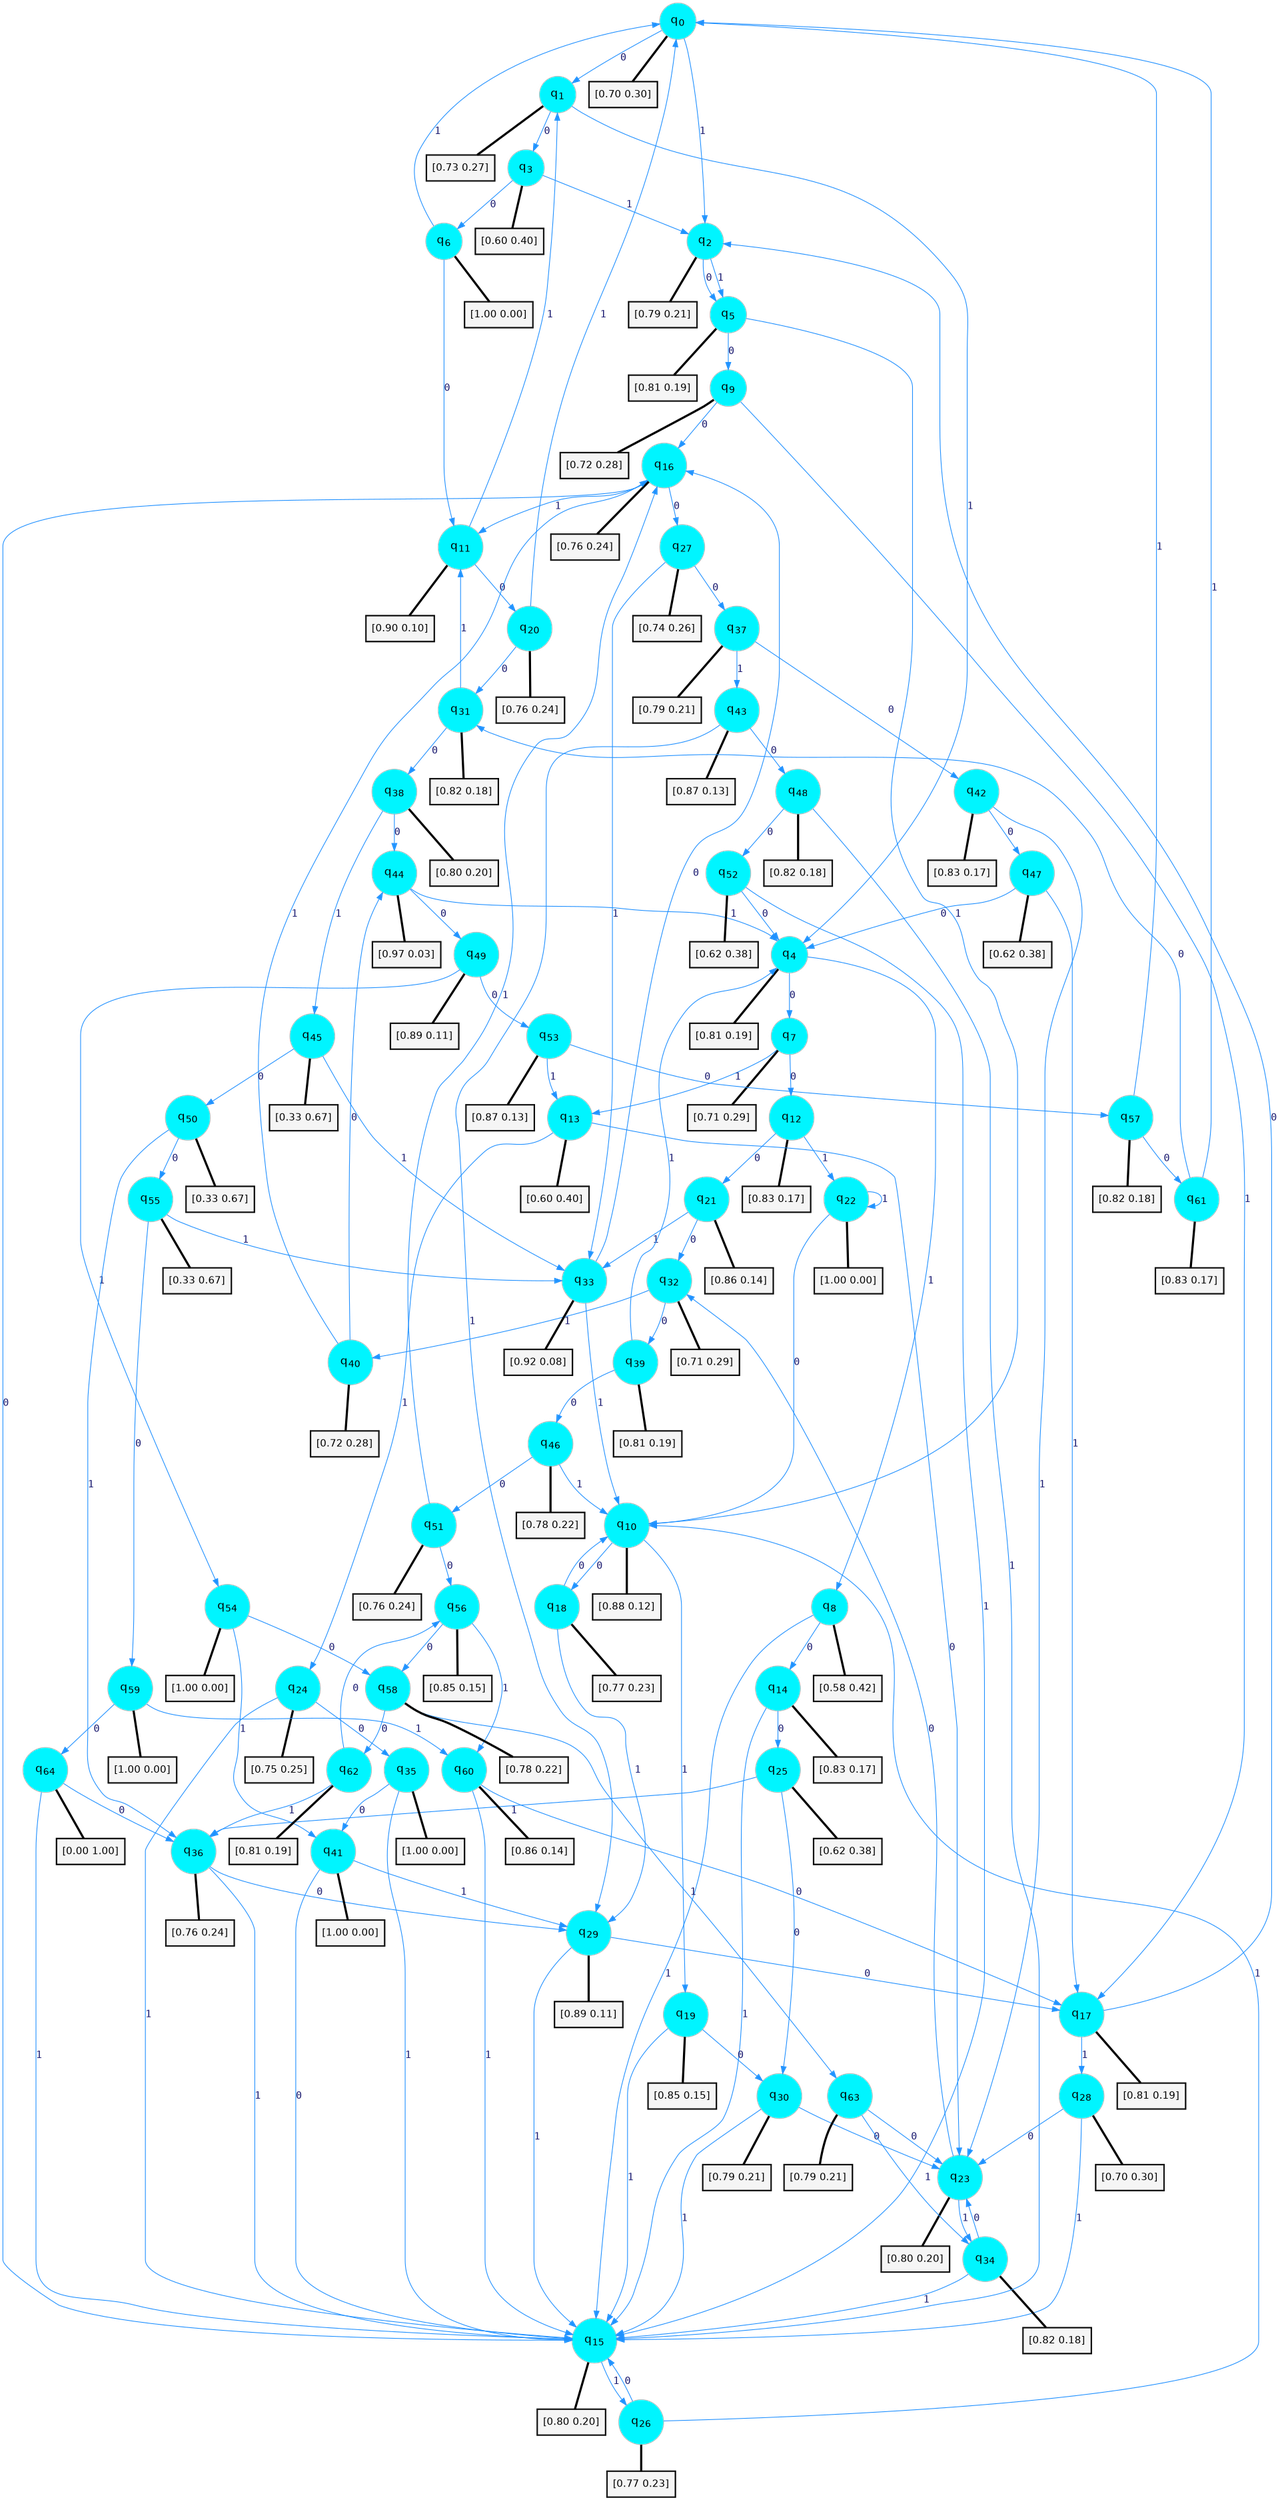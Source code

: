 digraph G {
graph [
bgcolor=transparent, dpi=300, rankdir=TD, size="40,25"];
node [
color=gray, fillcolor=turquoise1, fontcolor=black, fontname=Helvetica, fontsize=16, fontweight=bold, shape=circle, style=filled];
edge [
arrowsize=1, color=dodgerblue1, fontcolor=midnightblue, fontname=courier, fontweight=bold, penwidth=1, style=solid, weight=20];
0[label=<q<SUB>0</SUB>>];
1[label=<q<SUB>1</SUB>>];
2[label=<q<SUB>2</SUB>>];
3[label=<q<SUB>3</SUB>>];
4[label=<q<SUB>4</SUB>>];
5[label=<q<SUB>5</SUB>>];
6[label=<q<SUB>6</SUB>>];
7[label=<q<SUB>7</SUB>>];
8[label=<q<SUB>8</SUB>>];
9[label=<q<SUB>9</SUB>>];
10[label=<q<SUB>10</SUB>>];
11[label=<q<SUB>11</SUB>>];
12[label=<q<SUB>12</SUB>>];
13[label=<q<SUB>13</SUB>>];
14[label=<q<SUB>14</SUB>>];
15[label=<q<SUB>15</SUB>>];
16[label=<q<SUB>16</SUB>>];
17[label=<q<SUB>17</SUB>>];
18[label=<q<SUB>18</SUB>>];
19[label=<q<SUB>19</SUB>>];
20[label=<q<SUB>20</SUB>>];
21[label=<q<SUB>21</SUB>>];
22[label=<q<SUB>22</SUB>>];
23[label=<q<SUB>23</SUB>>];
24[label=<q<SUB>24</SUB>>];
25[label=<q<SUB>25</SUB>>];
26[label=<q<SUB>26</SUB>>];
27[label=<q<SUB>27</SUB>>];
28[label=<q<SUB>28</SUB>>];
29[label=<q<SUB>29</SUB>>];
30[label=<q<SUB>30</SUB>>];
31[label=<q<SUB>31</SUB>>];
32[label=<q<SUB>32</SUB>>];
33[label=<q<SUB>33</SUB>>];
34[label=<q<SUB>34</SUB>>];
35[label=<q<SUB>35</SUB>>];
36[label=<q<SUB>36</SUB>>];
37[label=<q<SUB>37</SUB>>];
38[label=<q<SUB>38</SUB>>];
39[label=<q<SUB>39</SUB>>];
40[label=<q<SUB>40</SUB>>];
41[label=<q<SUB>41</SUB>>];
42[label=<q<SUB>42</SUB>>];
43[label=<q<SUB>43</SUB>>];
44[label=<q<SUB>44</SUB>>];
45[label=<q<SUB>45</SUB>>];
46[label=<q<SUB>46</SUB>>];
47[label=<q<SUB>47</SUB>>];
48[label=<q<SUB>48</SUB>>];
49[label=<q<SUB>49</SUB>>];
50[label=<q<SUB>50</SUB>>];
51[label=<q<SUB>51</SUB>>];
52[label=<q<SUB>52</SUB>>];
53[label=<q<SUB>53</SUB>>];
54[label=<q<SUB>54</SUB>>];
55[label=<q<SUB>55</SUB>>];
56[label=<q<SUB>56</SUB>>];
57[label=<q<SUB>57</SUB>>];
58[label=<q<SUB>58</SUB>>];
59[label=<q<SUB>59</SUB>>];
60[label=<q<SUB>60</SUB>>];
61[label=<q<SUB>61</SUB>>];
62[label=<q<SUB>62</SUB>>];
63[label=<q<SUB>63</SUB>>];
64[label=<q<SUB>64</SUB>>];
65[label="[0.70 0.30]", shape=box,fontcolor=black, fontname=Helvetica, fontsize=14, penwidth=2, fillcolor=whitesmoke,color=black];
66[label="[0.73 0.27]", shape=box,fontcolor=black, fontname=Helvetica, fontsize=14, penwidth=2, fillcolor=whitesmoke,color=black];
67[label="[0.79 0.21]", shape=box,fontcolor=black, fontname=Helvetica, fontsize=14, penwidth=2, fillcolor=whitesmoke,color=black];
68[label="[0.60 0.40]", shape=box,fontcolor=black, fontname=Helvetica, fontsize=14, penwidth=2, fillcolor=whitesmoke,color=black];
69[label="[0.81 0.19]", shape=box,fontcolor=black, fontname=Helvetica, fontsize=14, penwidth=2, fillcolor=whitesmoke,color=black];
70[label="[0.81 0.19]", shape=box,fontcolor=black, fontname=Helvetica, fontsize=14, penwidth=2, fillcolor=whitesmoke,color=black];
71[label="[1.00 0.00]", shape=box,fontcolor=black, fontname=Helvetica, fontsize=14, penwidth=2, fillcolor=whitesmoke,color=black];
72[label="[0.71 0.29]", shape=box,fontcolor=black, fontname=Helvetica, fontsize=14, penwidth=2, fillcolor=whitesmoke,color=black];
73[label="[0.58 0.42]", shape=box,fontcolor=black, fontname=Helvetica, fontsize=14, penwidth=2, fillcolor=whitesmoke,color=black];
74[label="[0.72 0.28]", shape=box,fontcolor=black, fontname=Helvetica, fontsize=14, penwidth=2, fillcolor=whitesmoke,color=black];
75[label="[0.88 0.12]", shape=box,fontcolor=black, fontname=Helvetica, fontsize=14, penwidth=2, fillcolor=whitesmoke,color=black];
76[label="[0.90 0.10]", shape=box,fontcolor=black, fontname=Helvetica, fontsize=14, penwidth=2, fillcolor=whitesmoke,color=black];
77[label="[0.83 0.17]", shape=box,fontcolor=black, fontname=Helvetica, fontsize=14, penwidth=2, fillcolor=whitesmoke,color=black];
78[label="[0.60 0.40]", shape=box,fontcolor=black, fontname=Helvetica, fontsize=14, penwidth=2, fillcolor=whitesmoke,color=black];
79[label="[0.83 0.17]", shape=box,fontcolor=black, fontname=Helvetica, fontsize=14, penwidth=2, fillcolor=whitesmoke,color=black];
80[label="[0.80 0.20]", shape=box,fontcolor=black, fontname=Helvetica, fontsize=14, penwidth=2, fillcolor=whitesmoke,color=black];
81[label="[0.76 0.24]", shape=box,fontcolor=black, fontname=Helvetica, fontsize=14, penwidth=2, fillcolor=whitesmoke,color=black];
82[label="[0.81 0.19]", shape=box,fontcolor=black, fontname=Helvetica, fontsize=14, penwidth=2, fillcolor=whitesmoke,color=black];
83[label="[0.77 0.23]", shape=box,fontcolor=black, fontname=Helvetica, fontsize=14, penwidth=2, fillcolor=whitesmoke,color=black];
84[label="[0.85 0.15]", shape=box,fontcolor=black, fontname=Helvetica, fontsize=14, penwidth=2, fillcolor=whitesmoke,color=black];
85[label="[0.76 0.24]", shape=box,fontcolor=black, fontname=Helvetica, fontsize=14, penwidth=2, fillcolor=whitesmoke,color=black];
86[label="[0.86 0.14]", shape=box,fontcolor=black, fontname=Helvetica, fontsize=14, penwidth=2, fillcolor=whitesmoke,color=black];
87[label="[1.00 0.00]", shape=box,fontcolor=black, fontname=Helvetica, fontsize=14, penwidth=2, fillcolor=whitesmoke,color=black];
88[label="[0.80 0.20]", shape=box,fontcolor=black, fontname=Helvetica, fontsize=14, penwidth=2, fillcolor=whitesmoke,color=black];
89[label="[0.75 0.25]", shape=box,fontcolor=black, fontname=Helvetica, fontsize=14, penwidth=2, fillcolor=whitesmoke,color=black];
90[label="[0.62 0.38]", shape=box,fontcolor=black, fontname=Helvetica, fontsize=14, penwidth=2, fillcolor=whitesmoke,color=black];
91[label="[0.77 0.23]", shape=box,fontcolor=black, fontname=Helvetica, fontsize=14, penwidth=2, fillcolor=whitesmoke,color=black];
92[label="[0.74 0.26]", shape=box,fontcolor=black, fontname=Helvetica, fontsize=14, penwidth=2, fillcolor=whitesmoke,color=black];
93[label="[0.70 0.30]", shape=box,fontcolor=black, fontname=Helvetica, fontsize=14, penwidth=2, fillcolor=whitesmoke,color=black];
94[label="[0.89 0.11]", shape=box,fontcolor=black, fontname=Helvetica, fontsize=14, penwidth=2, fillcolor=whitesmoke,color=black];
95[label="[0.79 0.21]", shape=box,fontcolor=black, fontname=Helvetica, fontsize=14, penwidth=2, fillcolor=whitesmoke,color=black];
96[label="[0.82 0.18]", shape=box,fontcolor=black, fontname=Helvetica, fontsize=14, penwidth=2, fillcolor=whitesmoke,color=black];
97[label="[0.71 0.29]", shape=box,fontcolor=black, fontname=Helvetica, fontsize=14, penwidth=2, fillcolor=whitesmoke,color=black];
98[label="[0.92 0.08]", shape=box,fontcolor=black, fontname=Helvetica, fontsize=14, penwidth=2, fillcolor=whitesmoke,color=black];
99[label="[0.82 0.18]", shape=box,fontcolor=black, fontname=Helvetica, fontsize=14, penwidth=2, fillcolor=whitesmoke,color=black];
100[label="[1.00 0.00]", shape=box,fontcolor=black, fontname=Helvetica, fontsize=14, penwidth=2, fillcolor=whitesmoke,color=black];
101[label="[0.76 0.24]", shape=box,fontcolor=black, fontname=Helvetica, fontsize=14, penwidth=2, fillcolor=whitesmoke,color=black];
102[label="[0.79 0.21]", shape=box,fontcolor=black, fontname=Helvetica, fontsize=14, penwidth=2, fillcolor=whitesmoke,color=black];
103[label="[0.80 0.20]", shape=box,fontcolor=black, fontname=Helvetica, fontsize=14, penwidth=2, fillcolor=whitesmoke,color=black];
104[label="[0.81 0.19]", shape=box,fontcolor=black, fontname=Helvetica, fontsize=14, penwidth=2, fillcolor=whitesmoke,color=black];
105[label="[0.72 0.28]", shape=box,fontcolor=black, fontname=Helvetica, fontsize=14, penwidth=2, fillcolor=whitesmoke,color=black];
106[label="[1.00 0.00]", shape=box,fontcolor=black, fontname=Helvetica, fontsize=14, penwidth=2, fillcolor=whitesmoke,color=black];
107[label="[0.83 0.17]", shape=box,fontcolor=black, fontname=Helvetica, fontsize=14, penwidth=2, fillcolor=whitesmoke,color=black];
108[label="[0.87 0.13]", shape=box,fontcolor=black, fontname=Helvetica, fontsize=14, penwidth=2, fillcolor=whitesmoke,color=black];
109[label="[0.97 0.03]", shape=box,fontcolor=black, fontname=Helvetica, fontsize=14, penwidth=2, fillcolor=whitesmoke,color=black];
110[label="[0.33 0.67]", shape=box,fontcolor=black, fontname=Helvetica, fontsize=14, penwidth=2, fillcolor=whitesmoke,color=black];
111[label="[0.78 0.22]", shape=box,fontcolor=black, fontname=Helvetica, fontsize=14, penwidth=2, fillcolor=whitesmoke,color=black];
112[label="[0.62 0.38]", shape=box,fontcolor=black, fontname=Helvetica, fontsize=14, penwidth=2, fillcolor=whitesmoke,color=black];
113[label="[0.82 0.18]", shape=box,fontcolor=black, fontname=Helvetica, fontsize=14, penwidth=2, fillcolor=whitesmoke,color=black];
114[label="[0.89 0.11]", shape=box,fontcolor=black, fontname=Helvetica, fontsize=14, penwidth=2, fillcolor=whitesmoke,color=black];
115[label="[0.33 0.67]", shape=box,fontcolor=black, fontname=Helvetica, fontsize=14, penwidth=2, fillcolor=whitesmoke,color=black];
116[label="[0.76 0.24]", shape=box,fontcolor=black, fontname=Helvetica, fontsize=14, penwidth=2, fillcolor=whitesmoke,color=black];
117[label="[0.62 0.38]", shape=box,fontcolor=black, fontname=Helvetica, fontsize=14, penwidth=2, fillcolor=whitesmoke,color=black];
118[label="[0.87 0.13]", shape=box,fontcolor=black, fontname=Helvetica, fontsize=14, penwidth=2, fillcolor=whitesmoke,color=black];
119[label="[1.00 0.00]", shape=box,fontcolor=black, fontname=Helvetica, fontsize=14, penwidth=2, fillcolor=whitesmoke,color=black];
120[label="[0.33 0.67]", shape=box,fontcolor=black, fontname=Helvetica, fontsize=14, penwidth=2, fillcolor=whitesmoke,color=black];
121[label="[0.85 0.15]", shape=box,fontcolor=black, fontname=Helvetica, fontsize=14, penwidth=2, fillcolor=whitesmoke,color=black];
122[label="[0.82 0.18]", shape=box,fontcolor=black, fontname=Helvetica, fontsize=14, penwidth=2, fillcolor=whitesmoke,color=black];
123[label="[0.78 0.22]", shape=box,fontcolor=black, fontname=Helvetica, fontsize=14, penwidth=2, fillcolor=whitesmoke,color=black];
124[label="[1.00 0.00]", shape=box,fontcolor=black, fontname=Helvetica, fontsize=14, penwidth=2, fillcolor=whitesmoke,color=black];
125[label="[0.86 0.14]", shape=box,fontcolor=black, fontname=Helvetica, fontsize=14, penwidth=2, fillcolor=whitesmoke,color=black];
126[label="[0.83 0.17]", shape=box,fontcolor=black, fontname=Helvetica, fontsize=14, penwidth=2, fillcolor=whitesmoke,color=black];
127[label="[0.81 0.19]", shape=box,fontcolor=black, fontname=Helvetica, fontsize=14, penwidth=2, fillcolor=whitesmoke,color=black];
128[label="[0.79 0.21]", shape=box,fontcolor=black, fontname=Helvetica, fontsize=14, penwidth=2, fillcolor=whitesmoke,color=black];
129[label="[0.00 1.00]", shape=box,fontcolor=black, fontname=Helvetica, fontsize=14, penwidth=2, fillcolor=whitesmoke,color=black];
0->1 [label=0];
0->2 [label=1];
0->65 [arrowhead=none, penwidth=3,color=black];
1->3 [label=0];
1->4 [label=1];
1->66 [arrowhead=none, penwidth=3,color=black];
2->5 [label=0];
2->5 [label=1];
2->67 [arrowhead=none, penwidth=3,color=black];
3->6 [label=0];
3->2 [label=1];
3->68 [arrowhead=none, penwidth=3,color=black];
4->7 [label=0];
4->8 [label=1];
4->69 [arrowhead=none, penwidth=3,color=black];
5->9 [label=0];
5->10 [label=1];
5->70 [arrowhead=none, penwidth=3,color=black];
6->11 [label=0];
6->0 [label=1];
6->71 [arrowhead=none, penwidth=3,color=black];
7->12 [label=0];
7->13 [label=1];
7->72 [arrowhead=none, penwidth=3,color=black];
8->14 [label=0];
8->15 [label=1];
8->73 [arrowhead=none, penwidth=3,color=black];
9->16 [label=0];
9->17 [label=1];
9->74 [arrowhead=none, penwidth=3,color=black];
10->18 [label=0];
10->19 [label=1];
10->75 [arrowhead=none, penwidth=3,color=black];
11->20 [label=0];
11->1 [label=1];
11->76 [arrowhead=none, penwidth=3,color=black];
12->21 [label=0];
12->22 [label=1];
12->77 [arrowhead=none, penwidth=3,color=black];
13->23 [label=0];
13->24 [label=1];
13->78 [arrowhead=none, penwidth=3,color=black];
14->25 [label=0];
14->15 [label=1];
14->79 [arrowhead=none, penwidth=3,color=black];
15->16 [label=0];
15->26 [label=1];
15->80 [arrowhead=none, penwidth=3,color=black];
16->27 [label=0];
16->11 [label=1];
16->81 [arrowhead=none, penwidth=3,color=black];
17->2 [label=0];
17->28 [label=1];
17->82 [arrowhead=none, penwidth=3,color=black];
18->10 [label=0];
18->29 [label=1];
18->83 [arrowhead=none, penwidth=3,color=black];
19->30 [label=0];
19->15 [label=1];
19->84 [arrowhead=none, penwidth=3,color=black];
20->31 [label=0];
20->0 [label=1];
20->85 [arrowhead=none, penwidth=3,color=black];
21->32 [label=0];
21->33 [label=1];
21->86 [arrowhead=none, penwidth=3,color=black];
22->10 [label=0];
22->22 [label=1];
22->87 [arrowhead=none, penwidth=3,color=black];
23->32 [label=0];
23->34 [label=1];
23->88 [arrowhead=none, penwidth=3,color=black];
24->35 [label=0];
24->15 [label=1];
24->89 [arrowhead=none, penwidth=3,color=black];
25->30 [label=0];
25->36 [label=1];
25->90 [arrowhead=none, penwidth=3,color=black];
26->15 [label=0];
26->10 [label=1];
26->91 [arrowhead=none, penwidth=3,color=black];
27->37 [label=0];
27->33 [label=1];
27->92 [arrowhead=none, penwidth=3,color=black];
28->23 [label=0];
28->15 [label=1];
28->93 [arrowhead=none, penwidth=3,color=black];
29->17 [label=0];
29->15 [label=1];
29->94 [arrowhead=none, penwidth=3,color=black];
30->23 [label=0];
30->15 [label=1];
30->95 [arrowhead=none, penwidth=3,color=black];
31->38 [label=0];
31->11 [label=1];
31->96 [arrowhead=none, penwidth=3,color=black];
32->39 [label=0];
32->40 [label=1];
32->97 [arrowhead=none, penwidth=3,color=black];
33->16 [label=0];
33->10 [label=1];
33->98 [arrowhead=none, penwidth=3,color=black];
34->23 [label=0];
34->15 [label=1];
34->99 [arrowhead=none, penwidth=3,color=black];
35->41 [label=0];
35->15 [label=1];
35->100 [arrowhead=none, penwidth=3,color=black];
36->29 [label=0];
36->15 [label=1];
36->101 [arrowhead=none, penwidth=3,color=black];
37->42 [label=0];
37->43 [label=1];
37->102 [arrowhead=none, penwidth=3,color=black];
38->44 [label=0];
38->45 [label=1];
38->103 [arrowhead=none, penwidth=3,color=black];
39->46 [label=0];
39->4 [label=1];
39->104 [arrowhead=none, penwidth=3,color=black];
40->44 [label=0];
40->16 [label=1];
40->105 [arrowhead=none, penwidth=3,color=black];
41->15 [label=0];
41->29 [label=1];
41->106 [arrowhead=none, penwidth=3,color=black];
42->47 [label=0];
42->23 [label=1];
42->107 [arrowhead=none, penwidth=3,color=black];
43->48 [label=0];
43->29 [label=1];
43->108 [arrowhead=none, penwidth=3,color=black];
44->49 [label=0];
44->4 [label=1];
44->109 [arrowhead=none, penwidth=3,color=black];
45->50 [label=0];
45->33 [label=1];
45->110 [arrowhead=none, penwidth=3,color=black];
46->51 [label=0];
46->10 [label=1];
46->111 [arrowhead=none, penwidth=3,color=black];
47->4 [label=0];
47->17 [label=1];
47->112 [arrowhead=none, penwidth=3,color=black];
48->52 [label=0];
48->15 [label=1];
48->113 [arrowhead=none, penwidth=3,color=black];
49->53 [label=0];
49->54 [label=1];
49->114 [arrowhead=none, penwidth=3,color=black];
50->55 [label=0];
50->36 [label=1];
50->115 [arrowhead=none, penwidth=3,color=black];
51->56 [label=0];
51->16 [label=1];
51->116 [arrowhead=none, penwidth=3,color=black];
52->4 [label=0];
52->15 [label=1];
52->117 [arrowhead=none, penwidth=3,color=black];
53->57 [label=0];
53->13 [label=1];
53->118 [arrowhead=none, penwidth=3,color=black];
54->58 [label=0];
54->41 [label=1];
54->119 [arrowhead=none, penwidth=3,color=black];
55->59 [label=0];
55->33 [label=1];
55->120 [arrowhead=none, penwidth=3,color=black];
56->58 [label=0];
56->60 [label=1];
56->121 [arrowhead=none, penwidth=3,color=black];
57->61 [label=0];
57->0 [label=1];
57->122 [arrowhead=none, penwidth=3,color=black];
58->62 [label=0];
58->63 [label=1];
58->123 [arrowhead=none, penwidth=3,color=black];
59->64 [label=0];
59->60 [label=1];
59->124 [arrowhead=none, penwidth=3,color=black];
60->17 [label=0];
60->15 [label=1];
60->125 [arrowhead=none, penwidth=3,color=black];
61->31 [label=0];
61->0 [label=1];
61->126 [arrowhead=none, penwidth=3,color=black];
62->56 [label=0];
62->36 [label=1];
62->127 [arrowhead=none, penwidth=3,color=black];
63->23 [label=0];
63->34 [label=1];
63->128 [arrowhead=none, penwidth=3,color=black];
64->36 [label=0];
64->15 [label=1];
64->129 [arrowhead=none, penwidth=3,color=black];
}
